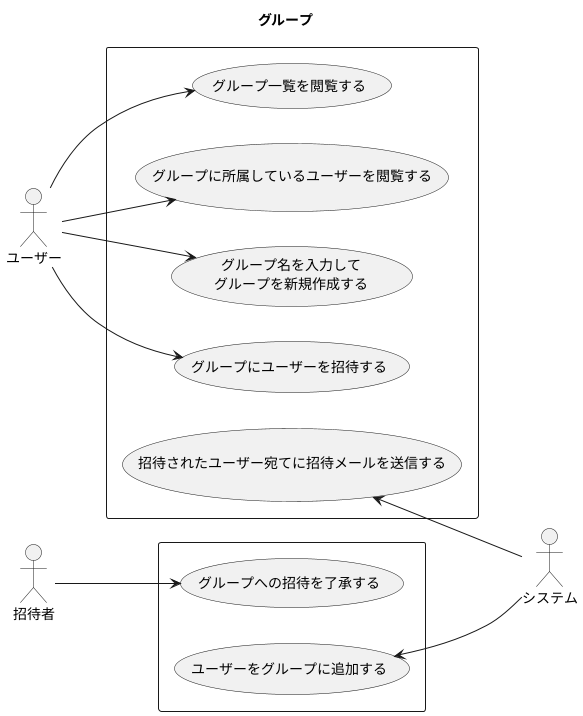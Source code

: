 @startuml
title グループ
left to right direction
actor ユーザー
actor システム
actor 招待者
rectangle {
   ユーザー --> (グループ一覧を閲覧する)
   ユーザー --> (グループに所属しているユーザーを閲覧する)
   ユーザー --> (グループ名を入力して\nグループを新規作成する)
   ユーザー --> (グループにユーザーを招待する)
   (招待されたユーザー宛てに招待メールを送信する) <-- システム
}

rectangle {
    招待者 --> (グループへの招待を了承する)
    (ユーザーをグループに追加する) <-- システム
}
@enduml